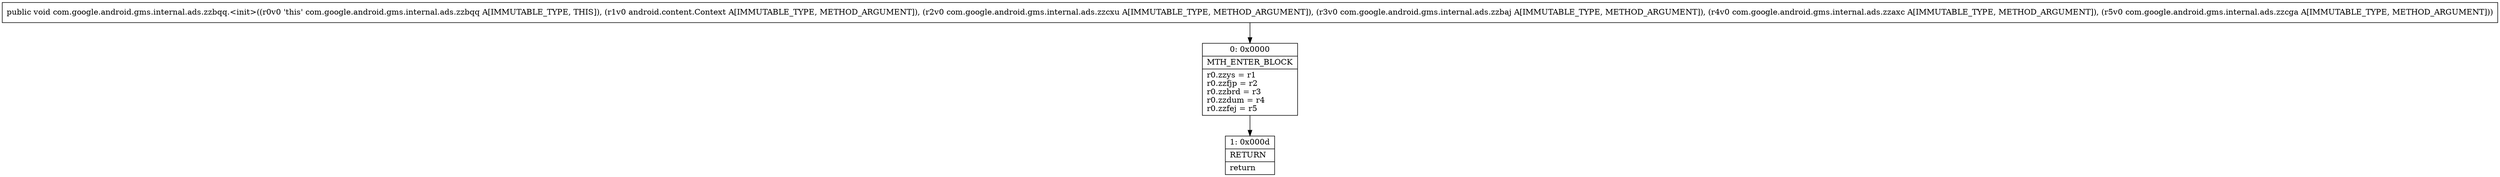 digraph "CFG forcom.google.android.gms.internal.ads.zzbqq.\<init\>(Landroid\/content\/Context;Lcom\/google\/android\/gms\/internal\/ads\/zzcxu;Lcom\/google\/android\/gms\/internal\/ads\/zzbaj;Lcom\/google\/android\/gms\/internal\/ads\/zzaxc;Lcom\/google\/android\/gms\/internal\/ads\/zzcga;)V" {
Node_0 [shape=record,label="{0\:\ 0x0000|MTH_ENTER_BLOCK\l|r0.zzys = r1\lr0.zzfjp = r2\lr0.zzbrd = r3\lr0.zzdum = r4\lr0.zzfej = r5\l}"];
Node_1 [shape=record,label="{1\:\ 0x000d|RETURN\l|return\l}"];
MethodNode[shape=record,label="{public void com.google.android.gms.internal.ads.zzbqq.\<init\>((r0v0 'this' com.google.android.gms.internal.ads.zzbqq A[IMMUTABLE_TYPE, THIS]), (r1v0 android.content.Context A[IMMUTABLE_TYPE, METHOD_ARGUMENT]), (r2v0 com.google.android.gms.internal.ads.zzcxu A[IMMUTABLE_TYPE, METHOD_ARGUMENT]), (r3v0 com.google.android.gms.internal.ads.zzbaj A[IMMUTABLE_TYPE, METHOD_ARGUMENT]), (r4v0 com.google.android.gms.internal.ads.zzaxc A[IMMUTABLE_TYPE, METHOD_ARGUMENT]), (r5v0 com.google.android.gms.internal.ads.zzcga A[IMMUTABLE_TYPE, METHOD_ARGUMENT])) }"];
MethodNode -> Node_0;
Node_0 -> Node_1;
}


